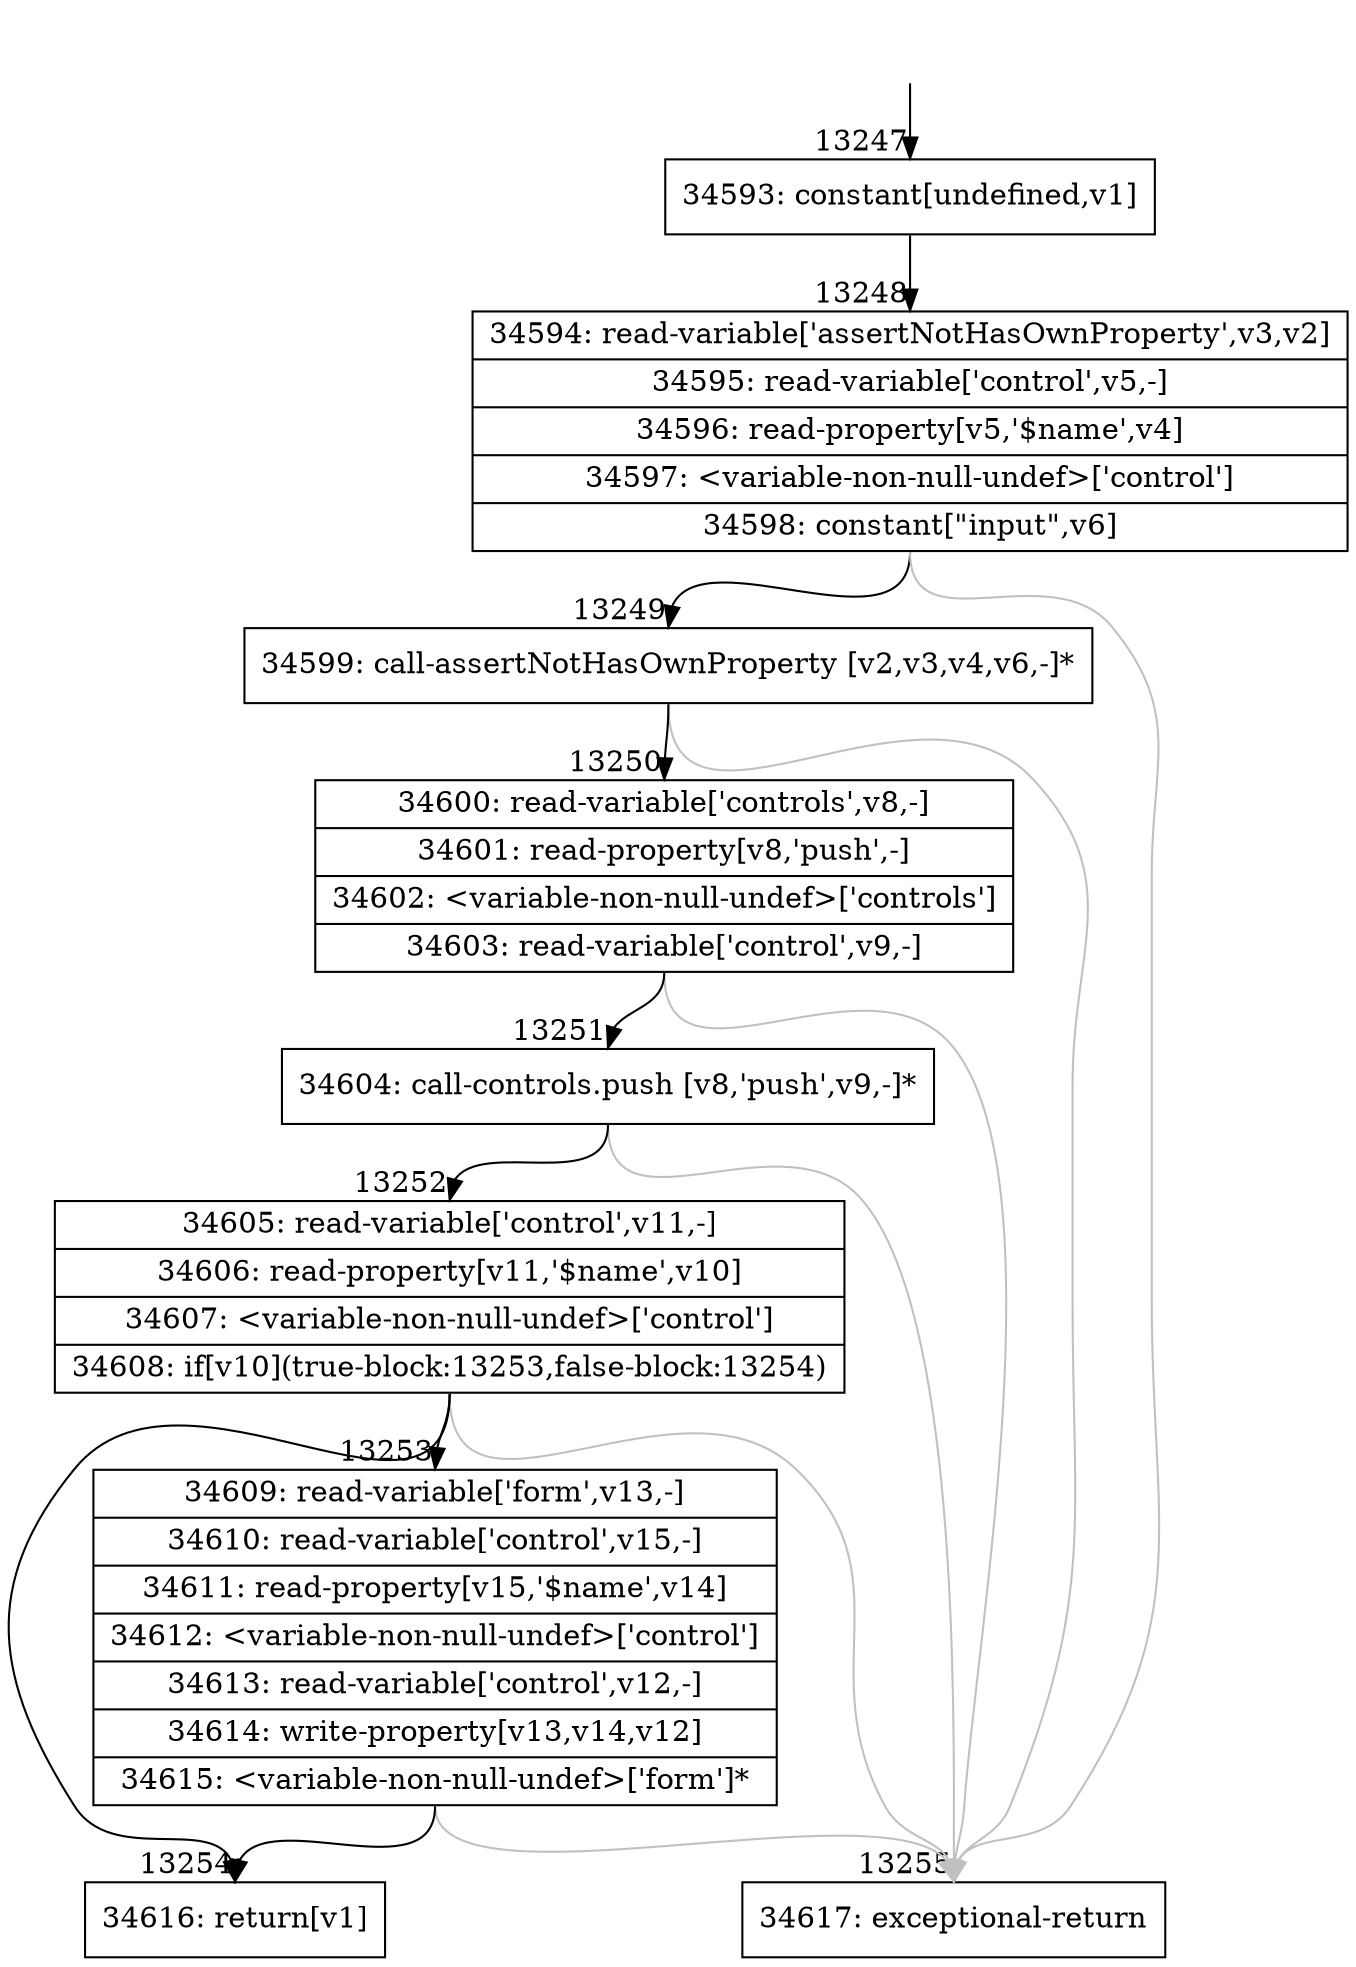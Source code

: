 digraph {
rankdir="TD"
BB_entry1028[shape=none,label=""];
BB_entry1028 -> BB13247 [tailport=s, headport=n, headlabel="    13247"]
BB13247 [shape=record label="{34593: constant[undefined,v1]}" ] 
BB13247 -> BB13248 [tailport=s, headport=n, headlabel="      13248"]
BB13248 [shape=record label="{34594: read-variable['assertNotHasOwnProperty',v3,v2]|34595: read-variable['control',v5,-]|34596: read-property[v5,'$name',v4]|34597: \<variable-non-null-undef\>['control']|34598: constant[\"input\",v6]}" ] 
BB13248 -> BB13249 [tailport=s, headport=n, headlabel="      13249"]
BB13248 -> BB13255 [tailport=s, headport=n, color=gray, headlabel="      13255"]
BB13249 [shape=record label="{34599: call-assertNotHasOwnProperty [v2,v3,v4,v6,-]*}" ] 
BB13249 -> BB13250 [tailport=s, headport=n, headlabel="      13250"]
BB13249 -> BB13255 [tailport=s, headport=n, color=gray]
BB13250 [shape=record label="{34600: read-variable['controls',v8,-]|34601: read-property[v8,'push',-]|34602: \<variable-non-null-undef\>['controls']|34603: read-variable['control',v9,-]}" ] 
BB13250 -> BB13251 [tailport=s, headport=n, headlabel="      13251"]
BB13250 -> BB13255 [tailport=s, headport=n, color=gray]
BB13251 [shape=record label="{34604: call-controls.push [v8,'push',v9,-]*}" ] 
BB13251 -> BB13252 [tailport=s, headport=n, headlabel="      13252"]
BB13251 -> BB13255 [tailport=s, headport=n, color=gray]
BB13252 [shape=record label="{34605: read-variable['control',v11,-]|34606: read-property[v11,'$name',v10]|34607: \<variable-non-null-undef\>['control']|34608: if[v10](true-block:13253,false-block:13254)}" ] 
BB13252 -> BB13253 [tailport=s, headport=n, headlabel="      13253"]
BB13252 -> BB13254 [tailport=s, headport=n, headlabel="      13254"]
BB13252 -> BB13255 [tailport=s, headport=n, color=gray]
BB13253 [shape=record label="{34609: read-variable['form',v13,-]|34610: read-variable['control',v15,-]|34611: read-property[v15,'$name',v14]|34612: \<variable-non-null-undef\>['control']|34613: read-variable['control',v12,-]|34614: write-property[v13,v14,v12]|34615: \<variable-non-null-undef\>['form']*}" ] 
BB13253 -> BB13254 [tailport=s, headport=n]
BB13253 -> BB13255 [tailport=s, headport=n, color=gray]
BB13254 [shape=record label="{34616: return[v1]}" ] 
BB13255 [shape=record label="{34617: exceptional-return}" ] 
//#$~ 19987
}
